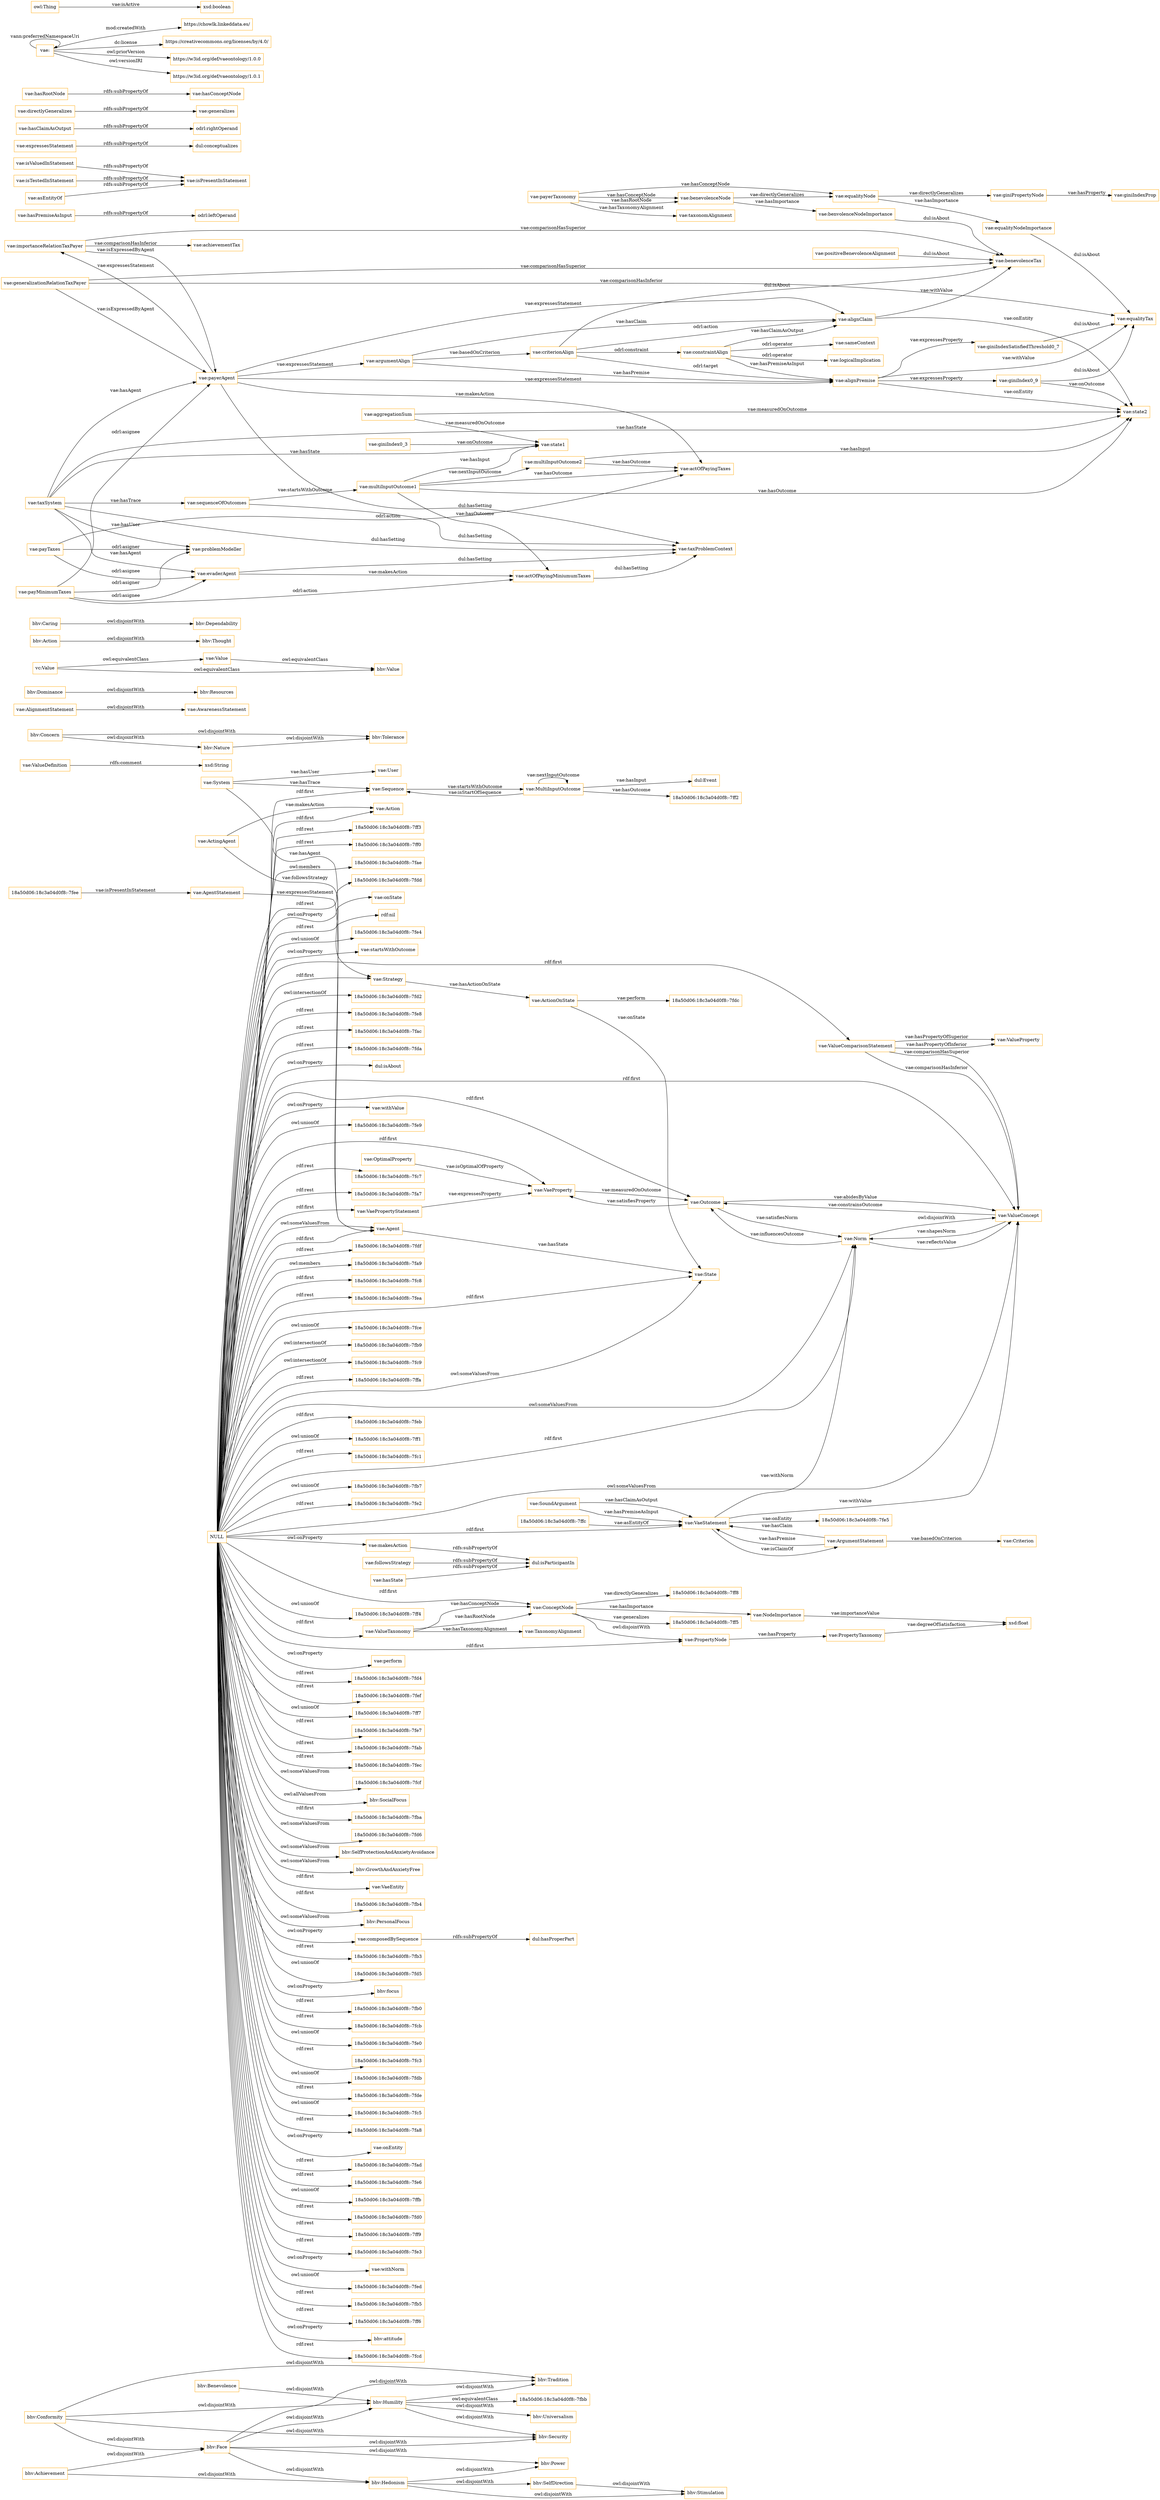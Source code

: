 digraph ar2dtool_diagram { 
rankdir=LR;
size="1501"
node [shape = rectangle, color="orange"]; "bhv:Stimulation" "18a50d06:18c3a04d0f8:-7fc8" "18a50d06:18c3a04d0f8:-7feb" "vae:ValueDefinition" "vae:PropertyTaxonomy" "bhv:Tolerance" "vae:VaeProperty" "vae:ConceptNode" "vae:Sequence" "18a50d06:18c3a04d0f8:-7fcf" "bhv:Tradition" "vae:AlignmentStatement" "bhv:SocialFocus" "18a50d06:18c3a04d0f8:-7fbb" "bhv:Dominance" "vae:MultiInputOutcome" "bhv:Security" "vae:AwarenessStatement" "18a50d06:18c3a04d0f8:-7ffc" "bhv:SelfDirection" "vae:System" "vae:AgentStatement" "vae:Outcome" "18a50d06:18c3a04d0f8:-7ff5" "18a50d06:18c3a04d0f8:-7fba" "18a50d06:18c3a04d0f8:-7fd6" "vae:Value" "bhv:SelfProtectionAndAnxietyAvoidance" "vae:Criterion" "vae:ArgumentStatement" "vae:ValueProperty" "vae:ValueComparisonStatement" "bhv:Hedonism" "vae:VaeStatement" "bhv:Concern" "vae:State" "vae:SoundArgument" "vae:ValueConcept" "bhv:GrowthAndAnxietyFree" "vc:Value" "vae:VaeEntity" "bhv:Thought" "bhv:Humility" "vae:Strategy" "vae:ActingAgent" "bhv:Power" "bhv:Nature" "bhv:Benevolence" "bhv:Achievement" "vae:Norm" "vae:OptimalProperty" "18a50d06:18c3a04d0f8:-7fee" "vae:TaxonomyAlignment" "bhv:Action" "18a50d06:18c3a04d0f8:-7fb4" "bhv:Caring" "bhv:Resources" "bhv:Face" "vae:ValueTaxonomy" "vae:User" "dul:Event" "bhv:Dependability" "18a50d06:18c3a04d0f8:-7ff2" "bhv:Value" "bhv:Conformity" "vae:VaePropertyStatement" "18a50d06:18c3a04d0f8:-7fdc" "vae:Agent" "vae:Action" "vae:NodeImportance" "bhv:Universalism" "vae:ActionOnState" "18a50d06:18c3a04d0f8:-7fe5" "18a50d06:18c3a04d0f8:-7ff8" "vae:PropertyNode" "bhv:PersonalFocus" ; /*classes style*/
	"vae:importanceRelationTaxPayer" -> "vae:payerAgent" [ label = "vae:isExpressedByAgent" ];
	"vae:importanceRelationTaxPayer" -> "vae:benevolenceTax" [ label = "vae:comparisonHasSuperior" ];
	"vae:importanceRelationTaxPayer" -> "vae:achievementTax" [ label = "vae:comparisonHasInferior" ];
	"vae:actOfPayingMiniumumTaxes" -> "vae:taxProblemContext" [ label = "dul:hasSetting" ];
	"vae:equalityNodeImportance" -> "vae:equalityTax" [ label = "dul:isAbout" ];
	"vae:composedBySequence" -> "dul:hasProperPart" [ label = "rdfs:subPropertyOf" ];
	"bhv:Face" -> "bhv:Tradition" [ label = "owl:disjointWith" ];
	"bhv:Face" -> "bhv:Security" [ label = "owl:disjointWith" ];
	"bhv:Face" -> "bhv:Power" [ label = "owl:disjointWith" ];
	"bhv:Face" -> "bhv:Humility" [ label = "owl:disjointWith" ];
	"bhv:Face" -> "bhv:Hedonism" [ label = "owl:disjointWith" ];
	"vae:payerAgent" -> "vae:actOfPayingTaxes" [ label = "vae:makesAction" ];
	"vae:payerAgent" -> "vae:importanceRelationTaxPayer" [ label = "vae:expressesStatement" ];
	"vae:payerAgent" -> "vae:argumentAlign" [ label = "vae:expressesStatement" ];
	"vae:payerAgent" -> "vae:alignPremise" [ label = "vae:expressesStatement" ];
	"vae:payerAgent" -> "vae:alignClaim" [ label = "vae:expressesStatement" ];
	"vae:payerAgent" -> "vae:taxProblemContext" [ label = "dul:hasSetting" ];
	"vae:payMinimumTaxes" -> "vae:problemModeller" [ label = "odrl:asigner" ];
	"vae:payMinimumTaxes" -> "vae:payerAgent" [ label = "odrl:asignee" ];
	"vae:payMinimumTaxes" -> "vae:evaderAgent" [ label = "odrl:asignee" ];
	"vae:payMinimumTaxes" -> "vae:actOfPayingMiniumumTaxes" [ label = "odrl:action" ];
	"vae:giniPropertyNode" -> "vae:giniIndexProp" [ label = "vae:hasProperty" ];
	"vae:hasState" -> "dul:isParticipantIn" [ label = "rdfs:subPropertyOf" ];
	"vae:payerTaxonomy" -> "vae:taxonomAlignment" [ label = "vae:hasTaxonomyAlignment" ];
	"vae:payerTaxonomy" -> "vae:benevolenceNode" [ label = "vae:hasRootNode" ];
	"vae:payerTaxonomy" -> "vae:equalityNode" [ label = "vae:hasConceptNode" ];
	"vae:payerTaxonomy" -> "vae:benevolenceNode" [ label = "vae:hasConceptNode" ];
	"vae:followsStrategy" -> "dul:isParticipantIn" [ label = "rdfs:subPropertyOf" ];
	"vae:Norm" -> "vae:ValueConcept" [ label = "owl:disjointWith" ];
	"vae:hasPremiseAsInput" -> "odrl:leftOperand" [ label = "rdfs:subPropertyOf" ];
	"vae:constraintAlign" -> "vae:alignPremise" [ label = "vae:hasPremiseAsInput" ];
	"vae:constraintAlign" -> "vae:alignClaim" [ label = "vae:hasClaimAsOutput" ];
	"vae:constraintAlign" -> "vae:sameContext" [ label = "odrl:operator" ];
	"vae:constraintAlign" -> "vae:logicalImplication" [ label = "odrl:operator" ];
	"vae:positiveBenevolenceAlignment" -> "vae:benevolenceTax" [ label = "dul:isAbout" ];
	"bhv:Nature" -> "bhv:Tolerance" [ label = "owl:disjointWith" ];
	"vae:giniIndexSatisfiedThreshold0_7" -> "vae:equalityTax" [ label = "dul:isAbout" ];
	"vae:makesAction" -> "dul:isParticipantIn" [ label = "rdfs:subPropertyOf" ];
	"vae:taxSystem" -> "vae:problemModeller" [ label = "vae:hasUser" ];
	"vae:taxSystem" -> "vae:sequenceOfOutcomes" [ label = "vae:hasTrace" ];
	"vae:taxSystem" -> "vae:state2" [ label = "vae:hasState" ];
	"vae:taxSystem" -> "vae:state1" [ label = "vae:hasState" ];
	"vae:taxSystem" -> "vae:payerAgent" [ label = "vae:hasAgent" ];
	"vae:taxSystem" -> "vae:evaderAgent" [ label = "vae:hasAgent" ];
	"vae:taxSystem" -> "vae:taxProblemContext" [ label = "dul:hasSetting" ];
	"vae:benevolenceNode" -> "vae:benvolenceNodeImportance" [ label = "vae:hasImportance" ];
	"vae:benevolenceNode" -> "vae:equalityNode" [ label = "vae:directlyGeneralizes" ];
	"bhv:Benevolence" -> "bhv:Humility" [ label = "owl:disjointWith" ];
	"vae:isValuedInStatement" -> "vae:isPresentInStatement" [ label = "rdfs:subPropertyOf" ];
	"bhv:Caring" -> "bhv:Dependability" [ label = "owl:disjointWith" ];
	"bhv:Concern" -> "bhv:Tolerance" [ label = "owl:disjointWith" ];
	"bhv:Concern" -> "bhv:Nature" [ label = "owl:disjointWith" ];
	"vae:isTestedInStatement" -> "vae:isPresentInStatement" [ label = "rdfs:subPropertyOf" ];
	"vae:benvolenceNodeImportance" -> "vae:benevolenceTax" [ label = "dul:isAbout" ];
	"bhv:Achievement" -> "bhv:Hedonism" [ label = "owl:disjointWith" ];
	"bhv:Achievement" -> "bhv:Face" [ label = "owl:disjointWith" ];
	"vae:expressesStatement" -> "dul:conceptualizes" [ label = "rdfs:subPropertyOf" ];
	"vae:criterionAlign" -> "vae:alignPremise" [ label = "odrl:target" ];
	"vae:criterionAlign" -> "vae:constraintAlign" [ label = "odrl:constraint" ];
	"vae:criterionAlign" -> "vae:alignClaim" [ label = "odrl:action" ];
	"vae:criterionAlign" -> "vae:benevolenceTax" [ label = "dul:isAbout" ];
	"vae:alignClaim" -> "vae:benevolenceTax" [ label = "vae:withValue" ];
	"vae:alignClaim" -> "vae:state2" [ label = "vae:onEntity" ];
	"vae:argumentAlign" -> "vae:alignPremise" [ label = "vae:hasPremise" ];
	"vae:argumentAlign" -> "vae:alignClaim" [ label = "vae:hasClaim" ];
	"vae:argumentAlign" -> "vae:criterionAlign" [ label = "vae:basedOnCriterion" ];
	"bhv:Action" -> "bhv:Thought" [ label = "owl:disjointWith" ];
	"vae:hasClaimAsOutput" -> "odrl:rightOperand" [ label = "rdfs:subPropertyOf" ];
	"vae:alignPremise" -> "vae:equalityTax" [ label = "vae:withValue" ];
	"vae:alignPremise" -> "vae:state2" [ label = "vae:onEntity" ];
	"vae:alignPremise" -> "vae:giniIndexSatisfiedThreshold0_7" [ label = "vae:expressesProperty" ];
	"vae:alignPremise" -> "vae:giniIndex0_9" [ label = "vae:expressesProperty" ];
	"vae:equalityNode" -> "vae:equalityNodeImportance" [ label = "vae:hasImportance" ];
	"vae:equalityNode" -> "vae:giniPropertyNode" [ label = "vae:directlyGeneralizes" ];
	"vae:asEntityOf" -> "vae:isPresentInStatement" [ label = "rdfs:subPropertyOf" ];
	"NULL" -> "bhv:PersonalFocus" [ label = "owl:someValuesFrom" ];
	"NULL" -> "vae:Agent" [ label = "owl:someValuesFrom" ];
	"NULL" -> "18a50d06:18c3a04d0f8:-7fb3" [ label = "rdf:rest" ];
	"NULL" -> "18a50d06:18c3a04d0f8:-7fd5" [ label = "owl:unionOf" ];
	"NULL" -> "bhv:focus" [ label = "owl:onProperty" ];
	"NULL" -> "18a50d06:18c3a04d0f8:-7fb0" [ label = "rdf:rest" ];
	"NULL" -> "18a50d06:18c3a04d0f8:-7fcb" [ label = "rdf:rest" ];
	"NULL" -> "vae:Outcome" [ label = "rdf:first" ];
	"NULL" -> "18a50d06:18c3a04d0f8:-7fe0" [ label = "owl:unionOf" ];
	"NULL" -> "18a50d06:18c3a04d0f8:-7fc3" [ label = "rdf:rest" ];
	"NULL" -> "18a50d06:18c3a04d0f8:-7fdb" [ label = "owl:unionOf" ];
	"NULL" -> "18a50d06:18c3a04d0f8:-7fde" [ label = "rdf:rest" ];
	"NULL" -> "18a50d06:18c3a04d0f8:-7fc5" [ label = "owl:unionOf" ];
	"NULL" -> "18a50d06:18c3a04d0f8:-7fa8" [ label = "rdf:rest" ];
	"NULL" -> "vae:onEntity" [ label = "owl:onProperty" ];
	"NULL" -> "18a50d06:18c3a04d0f8:-7fba" [ label = "rdf:first" ];
	"NULL" -> "18a50d06:18c3a04d0f8:-7fad" [ label = "rdf:rest" ];
	"NULL" -> "vae:ValueTaxonomy" [ label = "rdf:first" ];
	"NULL" -> "18a50d06:18c3a04d0f8:-7fe6" [ label = "rdf:rest" ];
	"NULL" -> "18a50d06:18c3a04d0f8:-7ffb" [ label = "owl:unionOf" ];
	"NULL" -> "18a50d06:18c3a04d0f8:-7fd0" [ label = "rdf:rest" ];
	"NULL" -> "18a50d06:18c3a04d0f8:-7feb" [ label = "rdf:first" ];
	"NULL" -> "18a50d06:18c3a04d0f8:-7ff9" [ label = "rdf:rest" ];
	"NULL" -> "vae:Sequence" [ label = "rdf:first" ];
	"NULL" -> "18a50d06:18c3a04d0f8:-7fe3" [ label = "rdf:rest" ];
	"NULL" -> "vae:withNorm" [ label = "owl:onProperty" ];
	"NULL" -> "18a50d06:18c3a04d0f8:-7fed" [ label = "owl:unionOf" ];
	"NULL" -> "18a50d06:18c3a04d0f8:-7fb5" [ label = "rdf:rest" ];
	"NULL" -> "18a50d06:18c3a04d0f8:-7ff6" [ label = "rdf:rest" ];
	"NULL" -> "vae:Norm" [ label = "owl:someValuesFrom" ];
	"NULL" -> "vae:ValueComparisonStatement" [ label = "rdf:first" ];
	"NULL" -> "bhv:attitude" [ label = "owl:onProperty" ];
	"NULL" -> "18a50d06:18c3a04d0f8:-7fcd" [ label = "rdf:rest" ];
	"NULL" -> "18a50d06:18c3a04d0f8:-7ff3" [ label = "rdf:rest" ];
	"NULL" -> "vae:ValueConcept" [ label = "rdf:first" ];
	"NULL" -> "bhv:SelfProtectionAndAnxietyAvoidance" [ label = "owl:someValuesFrom" ];
	"NULL" -> "bhv:SocialFocus" [ label = "owl:allValuesFrom" ];
	"NULL" -> "18a50d06:18c3a04d0f8:-7ff0" [ label = "rdf:rest" ];
	"NULL" -> "18a50d06:18c3a04d0f8:-7fae" [ label = "owl:members" ];
	"NULL" -> "vae:PropertyNode" [ label = "rdf:first" ];
	"NULL" -> "18a50d06:18c3a04d0f8:-7fd6" [ label = "owl:someValuesFrom" ];
	"NULL" -> "vae:VaeEntity" [ label = "rdf:first" ];
	"NULL" -> "18a50d06:18c3a04d0f8:-7fdd" [ label = "rdf:rest" ];
	"NULL" -> "18a50d06:18c3a04d0f8:-7fcf" [ label = "owl:someValuesFrom" ];
	"NULL" -> "vae:onState" [ label = "owl:onProperty" ];
	"NULL" -> "18a50d06:18c3a04d0f8:-7fa7" [ label = "rdf:rest" ];
	"NULL" -> "rdf:nil" [ label = "rdf:rest" ];
	"NULL" -> "18a50d06:18c3a04d0f8:-7fe4" [ label = "owl:unionOf" ];
	"NULL" -> "vae:startsWithOutcome" [ label = "owl:onProperty" ];
	"NULL" -> "vae:Agent" [ label = "rdf:first" ];
	"NULL" -> "vae:ValueConcept" [ label = "owl:someValuesFrom" ];
	"NULL" -> "vae:VaeProperty" [ label = "rdf:first" ];
	"NULL" -> "18a50d06:18c3a04d0f8:-7fe8" [ label = "rdf:rest" ];
	"NULL" -> "18a50d06:18c3a04d0f8:-7fda" [ label = "rdf:rest" ];
	"NULL" -> "18a50d06:18c3a04d0f8:-7fc9" [ label = "owl:intersectionOf" ];
	"NULL" -> "18a50d06:18c3a04d0f8:-7fd2" [ label = "owl:intersectionOf" ];
	"NULL" -> "18a50d06:18c3a04d0f8:-7fac" [ label = "rdf:rest" ];
	"NULL" -> "dul:isAbout" [ label = "owl:onProperty" ];
	"NULL" -> "18a50d06:18c3a04d0f8:-7fc8" [ label = "rdf:first" ];
	"NULL" -> "vae:ConceptNode" [ label = "rdf:first" ];
	"NULL" -> "18a50d06:18c3a04d0f8:-7fa9" [ label = "owl:members" ];
	"NULL" -> "18a50d06:18c3a04d0f8:-7fea" [ label = "rdf:rest" ];
	"NULL" -> "bhv:GrowthAndAnxietyFree" [ label = "owl:someValuesFrom" ];
	"NULL" -> "18a50d06:18c3a04d0f8:-7fe2" [ label = "rdf:rest" ];
	"NULL" -> "vae:makesAction" [ label = "owl:onProperty" ];
	"NULL" -> "vae:withValue" [ label = "owl:onProperty" ];
	"NULL" -> "18a50d06:18c3a04d0f8:-7fe9" [ label = "owl:unionOf" ];
	"NULL" -> "18a50d06:18c3a04d0f8:-7fc7" [ label = "rdf:rest" ];
	"NULL" -> "18a50d06:18c3a04d0f8:-7fce" [ label = "owl:unionOf" ];
	"NULL" -> "18a50d06:18c3a04d0f8:-7ffa" [ label = "rdf:rest" ];
	"NULL" -> "vae:composedBySequence" [ label = "owl:onProperty" ];
	"NULL" -> "18a50d06:18c3a04d0f8:-7ff4" [ label = "owl:unionOf" ];
	"NULL" -> "vae:State" [ label = "owl:someValuesFrom" ];
	"NULL" -> "18a50d06:18c3a04d0f8:-7fdf" [ label = "rdf:rest" ];
	"NULL" -> "18a50d06:18c3a04d0f8:-7fb9" [ label = "owl:intersectionOf" ];
	"NULL" -> "18a50d06:18c3a04d0f8:-7ff1" [ label = "owl:unionOf" ];
	"NULL" -> "18a50d06:18c3a04d0f8:-7fc1" [ label = "rdf:rest" ];
	"NULL" -> "18a50d06:18c3a04d0f8:-7fb7" [ label = "owl:unionOf" ];
	"NULL" -> "vae:Action" [ label = "rdf:first" ];
	"NULL" -> "vae:perform" [ label = "owl:onProperty" ];
	"NULL" -> "18a50d06:18c3a04d0f8:-7fd4" [ label = "rdf:rest" ];
	"NULL" -> "18a50d06:18c3a04d0f8:-7fef" [ label = "rdf:rest" ];
	"NULL" -> "18a50d06:18c3a04d0f8:-7ff7" [ label = "owl:unionOf" ];
	"NULL" -> "18a50d06:18c3a04d0f8:-7fe7" [ label = "rdf:rest" ];
	"NULL" -> "vae:Norm" [ label = "rdf:first" ];
	"NULL" -> "18a50d06:18c3a04d0f8:-7fab" [ label = "rdf:rest" ];
	"NULL" -> "18a50d06:18c3a04d0f8:-7fb4" [ label = "rdf:first" ];
	"NULL" -> "18a50d06:18c3a04d0f8:-7fec" [ label = "rdf:rest" ];
	"NULL" -> "vae:Strategy" [ label = "rdf:first" ];
	"NULL" -> "vae:State" [ label = "rdf:first" ];
	"NULL" -> "vae:VaeStatement" [ label = "rdf:first" ];
	"NULL" -> "vae:VaePropertyStatement" [ label = "rdf:first" ];
	"bhv:Conformity" -> "bhv:Tradition" [ label = "owl:disjointWith" ];
	"bhv:Conformity" -> "bhv:Security" [ label = "owl:disjointWith" ];
	"bhv:Conformity" -> "bhv:Humility" [ label = "owl:disjointWith" ];
	"bhv:Conformity" -> "bhv:Face" [ label = "owl:disjointWith" ];
	"vae:sequenceOfOutcomes" -> "vae:multiInputOutcome1" [ label = "vae:startsWithOutcome" ];
	"vae:sequenceOfOutcomes" -> "vae:taxProblemContext" [ label = "dul:hasSetting" ];
	"vae:directlyGeneralizes" -> "vae:generalizes" [ label = "rdfs:subPropertyOf" ];
	"vae:hasRootNode" -> "vae:hasConceptNode" [ label = "rdfs:subPropertyOf" ];
	"vae:generalizationRelationTaxPayer" -> "vae:payerAgent" [ label = "vae:isExpressedByAgent" ];
	"vae:generalizationRelationTaxPayer" -> "vae:benevolenceTax" [ label = "vae:comparisonHasSuperior" ];
	"vae:generalizationRelationTaxPayer" -> "vae:equalityTax" [ label = "vae:comparisonHasInferior" ];
	"vae:multiInputOutcome2" -> "vae:actOfPayingTaxes" [ label = "vae:hasOutcome" ];
	"vae:multiInputOutcome2" -> "vae:state2" [ label = "vae:hasInput" ];
	"bhv:Dominance" -> "bhv:Resources" [ label = "owl:disjointWith" ];
	"vae:" -> "https://chowlk.linkeddata.es/" [ label = "mod:createdWith" ];
	"vae:" -> "https://creativecommons.org/licenses/by/4.0/" [ label = "dc:license" ];
	"vae:" -> "vae:" [ label = "vann:preferredNamespaceUri" ];
	"vae:" -> "https://w3id.org/def/vaeontology/1.0.0" [ label = "owl:priorVersion" ];
	"vae:" -> "https://w3id.org/def/vaeontology/1.0.1" [ label = "owl:versionIRI" ];
	"vae:ConceptNode" -> "vae:PropertyNode" [ label = "owl:disjointWith" ];
	"vae:giniIndex0_9" -> "vae:state2" [ label = "vae:onOutcome" ];
	"vae:giniIndex0_9" -> "vae:equalityTax" [ label = "dul:isAbout" ];
	"vae:Value" -> "bhv:Value" [ label = "owl:equivalentClass" ];
	"vae:evaderAgent" -> "vae:actOfPayingMiniumumTaxes" [ label = "vae:makesAction" ];
	"vae:evaderAgent" -> "vae:taxProblemContext" [ label = "dul:hasSetting" ];
	"vae:payTaxes" -> "vae:problemModeller" [ label = "odrl:asigner" ];
	"vae:payTaxes" -> "vae:evaderAgent" [ label = "odrl:asignee" ];
	"vae:payTaxes" -> "vae:actOfPayingTaxes" [ label = "odrl:action" ];
	"vae:giniIndex0_3" -> "vae:state1" [ label = "vae:onOutcome" ];
	"vc:Value" -> "bhv:Value" [ label = "owl:equivalentClass" ];
	"vc:Value" -> "vae:Value" [ label = "owl:equivalentClass" ];
	"vae:multiInputOutcome1" -> "vae:multiInputOutcome2" [ label = "vae:nextInputOutcome" ];
	"vae:multiInputOutcome1" -> "vae:state2" [ label = "vae:hasOutcome" ];
	"vae:multiInputOutcome1" -> "vae:actOfPayingTaxes" [ label = "vae:hasOutcome" ];
	"vae:multiInputOutcome1" -> "vae:actOfPayingMiniumumTaxes" [ label = "vae:hasOutcome" ];
	"vae:multiInputOutcome1" -> "vae:state1" [ label = "vae:hasInput" ];
	"bhv:Hedonism" -> "bhv:Stimulation" [ label = "owl:disjointWith" ];
	"bhv:Hedonism" -> "bhv:SelfDirection" [ label = "owl:disjointWith" ];
	"bhv:Hedonism" -> "bhv:Power" [ label = "owl:disjointWith" ];
	"bhv:SelfDirection" -> "bhv:Stimulation" [ label = "owl:disjointWith" ];
	"vae:AlignmentStatement" -> "vae:AwarenessStatement" [ label = "owl:disjointWith" ];
	"bhv:Humility" -> "bhv:Universalism" [ label = "owl:disjointWith" ];
	"bhv:Humility" -> "bhv:Tradition" [ label = "owl:disjointWith" ];
	"bhv:Humility" -> "bhv:Security" [ label = "owl:disjointWith" ];
	"bhv:Humility" -> "18a50d06:18c3a04d0f8:-7fbb" [ label = "owl:equivalentClass" ];
	"vae:aggregationSum" -> "vae:state2" [ label = "vae:measuredOnOutcome" ];
	"vae:aggregationSum" -> "vae:state1" [ label = "vae:measuredOnOutcome" ];
	"vae:MultiInputOutcome" -> "vae:Sequence" [ label = "vae:isStartOfSequence" ];
	"vae:SoundArgument" -> "vae:VaeStatement" [ label = "vae:hasClaimAsOutput" ];
	"vae:ActionOnState" -> "18a50d06:18c3a04d0f8:-7fdc" [ label = "vae:perform" ];
	"vae:OptimalProperty" -> "vae:VaeProperty" [ label = "vae:isOptimalOfProperty" ];
	"18a50d06:18c3a04d0f8:-7ffc" -> "vae:VaeStatement" [ label = "vae:asEntityOf" ];
	"vae:ValueComparisonStatement" -> "vae:ValueProperty" [ label = "vae:hasPropertyOfSuperior" ];
	"vae:Outcome" -> "vae:ValueConcept" [ label = "vae:abidesByValue" ];
	"vae:ValueTaxonomy" -> "vae:TaxonomyAlignment" [ label = "vae:hasTaxonomyAlignment" ];
	"vae:VaePropertyStatement" -> "vae:VaeProperty" [ label = "vae:expressesProperty" ];
	"owl:Thing" -> "xsd:boolean" [ label = "vae:isActive" ];
	"vae:ActingAgent" -> "vae:Strategy" [ label = "vae:followsStrategy" ];
	"vae:ValueTaxonomy" -> "vae:ConceptNode" [ label = "vae:hasRootNode" ];
	"vae:Norm" -> "vae:ValueConcept" [ label = "vae:reflectsValue" ];
	"vae:VaeStatement" -> "18a50d06:18c3a04d0f8:-7fe5" [ label = "vae:onEntity" ];
	"vae:AgentStatement" -> "vae:Agent" [ label = "vae:expressesStatement" ];
	"vae:ValueComparisonStatement" -> "vae:ValueConcept" [ label = "vae:comparisonHasInferior" ];
	"vae:MultiInputOutcome" -> "dul:Event" [ label = "vae:hasInput" ];
	"vae:VaeProperty" -> "vae:Outcome" [ label = "vae:measuredOnOutcome" ];
	"vae:ValueComparisonStatement" -> "vae:ValueConcept" [ label = "vae:comparisonHasSuperior" ];
	"vae:Outcome" -> "vae:VaeProperty" [ label = "vae:satisfiesProperty" ];
	"vae:ArgumentStatement" -> "vae:VaeStatement" [ label = "vae:hasClaim" ];
	"vae:ConceptNode" -> "18a50d06:18c3a04d0f8:-7ff8" [ label = "vae:directlyGeneralizes" ];
	"vae:ArgumentStatement" -> "vae:VaeStatement" [ label = "vae:hasPremise" ];
	"vae:PropertyNode" -> "vae:PropertyTaxonomy" [ label = "vae:hasProperty" ];
	"vae:ActionOnState" -> "vae:State" [ label = "vae:onState" ];
	"vae:ConceptNode" -> "vae:NodeImportance" [ label = "vae:hasImportance" ];
	"vae:VaeStatement" -> "vae:ArgumentStatement" [ label = "vae:isClaimOf" ];
	"vae:System" -> "vae:Sequence" [ label = "vae:hasTrace" ];
	"vae:Strategy" -> "vae:ActionOnState" [ label = "vae:hasActionOnState" ];
	"vae:Outcome" -> "vae:Norm" [ label = "vae:satisfiesNorm" ];
	"vae:VaeStatement" -> "vae:Norm" [ label = "vae:withNorm" ];
	"vae:ActingAgent" -> "vae:Action" [ label = "vae:makesAction" ];
	"vae:ArgumentStatement" -> "vae:Criterion" [ label = "vae:basedOnCriterion" ];
	"vae:MultiInputOutcome" -> "18a50d06:18c3a04d0f8:-7ff2" [ label = "vae:hasOutcome" ];
	"vae:PropertyTaxonomy" -> "xsd:float" [ label = "vae:degreeOfSatisfaction" ];
	"vae:ValueDefinition" -> "xsd:String" [ label = "rdfs:comment" ];
	"vae:ValueTaxonomy" -> "vae:ConceptNode" [ label = "vae:hasConceptNode" ];
	"vae:NodeImportance" -> "xsd:float" [ label = "vae:importanceValue" ];
	"vae:ValueComparisonStatement" -> "vae:ValueProperty" [ label = "vae:hasPropertyOfInferior" ];
	"vae:ValueConcept" -> "vae:Outcome" [ label = "vae:constrainsOutcome" ];
	"vae:MultiInputOutcome" -> "vae:MultiInputOutcome" [ label = "vae:nextInputOutcome" ];
	"18a50d06:18c3a04d0f8:-7fee" -> "vae:AgentStatement" [ label = "vae:isPresentInStatement" ];
	"vae:System" -> "vae:Agent" [ label = "vae:hasAgent" ];
	"vae:Norm" -> "vae:Outcome" [ label = "vae:influencesOutcome" ];
	"vae:System" -> "vae:User" [ label = "vae:hasUser" ];
	"vae:VaeStatement" -> "vae:ValueConcept" [ label = "vae:withValue" ];
	"vae:SoundArgument" -> "vae:VaeStatement" [ label = "vae:hasPremiseAsInput" ];
	"vae:Sequence" -> "vae:MultiInputOutcome" [ label = "vae:startsWithOutcome" ];
	"vae:ConceptNode" -> "18a50d06:18c3a04d0f8:-7ff5" [ label = "vae:generalizes" ];
	"vae:Agent" -> "vae:State" [ label = "vae:hasState" ];
	"vae:ValueConcept" -> "vae:Norm" [ label = "vae:shapesNorm" ];

}
